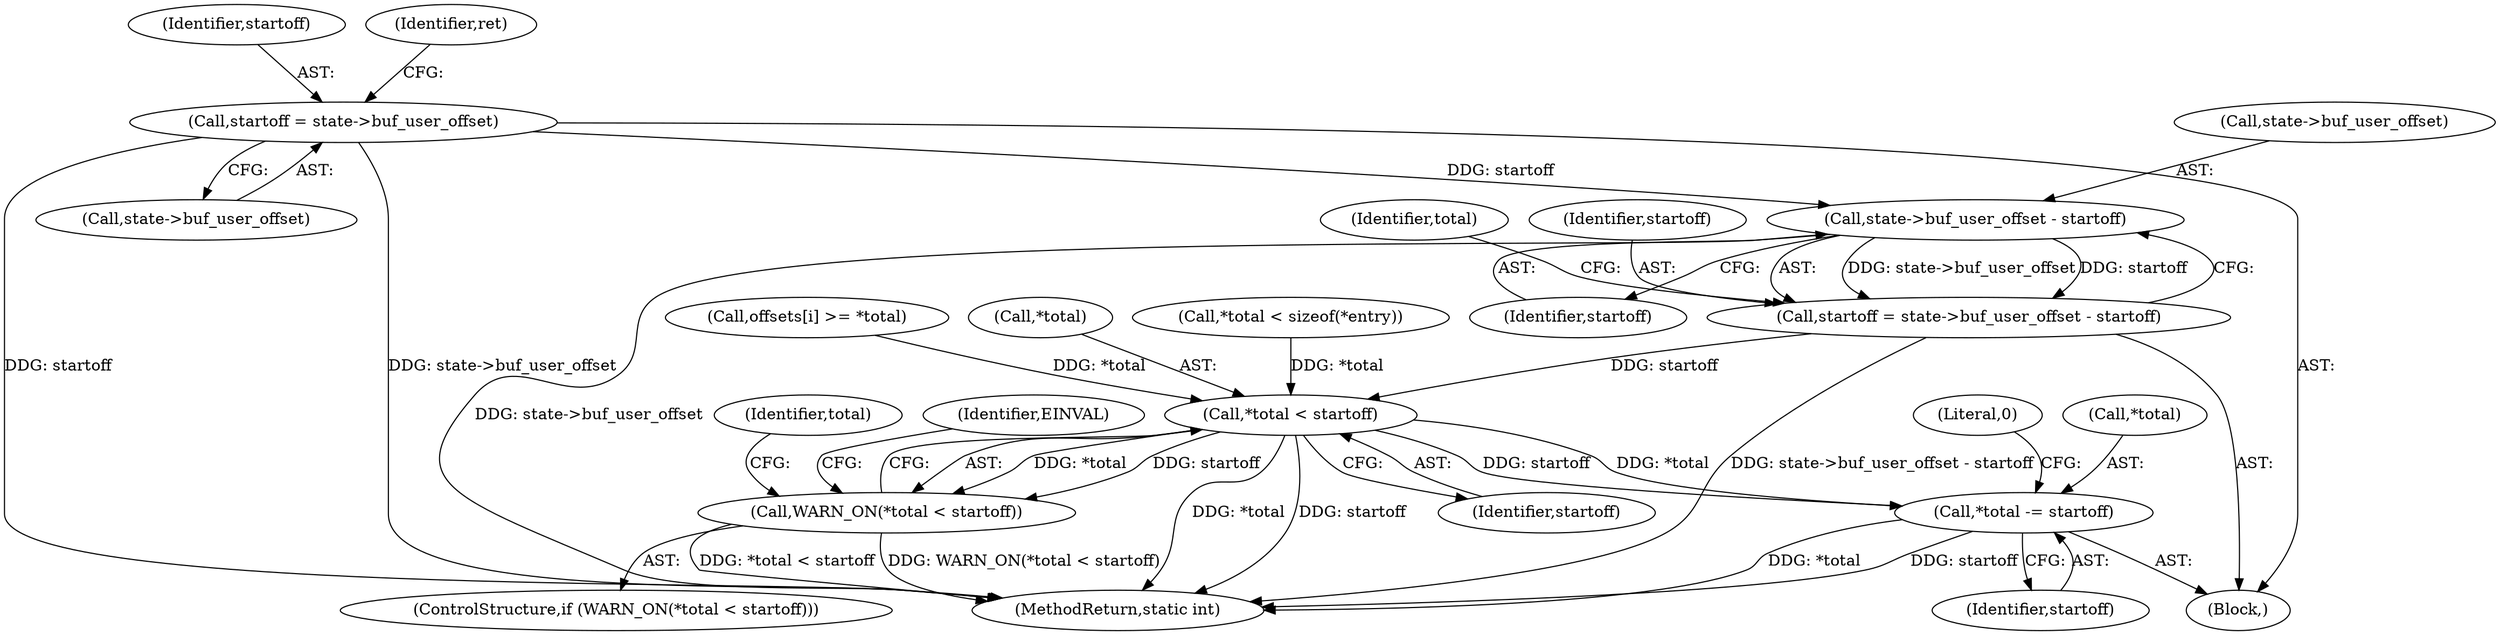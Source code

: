 digraph "0_linux_b71812168571fa55e44cdd0254471331b9c4c4c6_0@pointer" {
"1000168" [label="(Call,startoff = state->buf_user_offset)"];
"1000406" [label="(Call,state->buf_user_offset - startoff)"];
"1000404" [label="(Call,startoff = state->buf_user_offset - startoff)"];
"1000413" [label="(Call,*total < startoff)"];
"1000412" [label="(Call,WARN_ON(*total < startoff))"];
"1000420" [label="(Call,*total -= startoff)"];
"1000425" [label="(Literal,0)"];
"1000414" [label="(Call,*total)"];
"1000413" [label="(Call,*total < startoff)"];
"1000411" [label="(ControlStructure,if (WARN_ON(*total < startoff)))"];
"1000415" [label="(Identifier,total)"];
"1000168" [label="(Call,startoff = state->buf_user_offset)"];
"1000412" [label="(Call,WARN_ON(*total < startoff))"];
"1000169" [label="(Identifier,startoff)"];
"1000175" [label="(Identifier,ret)"];
"1000423" [label="(Identifier,startoff)"];
"1000407" [label="(Call,state->buf_user_offset)"];
"1000404" [label="(Call,startoff = state->buf_user_offset - startoff)"];
"1000420" [label="(Call,*total -= startoff)"];
"1000419" [label="(Identifier,EINVAL)"];
"1000410" [label="(Identifier,startoff)"];
"1000421" [label="(Call,*total)"];
"1000109" [label="(Block,)"];
"1000426" [label="(MethodReturn,static int)"];
"1000406" [label="(Call,state->buf_user_offset - startoff)"];
"1000405" [label="(Identifier,startoff)"];
"1000152" [label="(Call,*total < sizeof(*entry))"];
"1000257" [label="(Call,offsets[i] >= *total)"];
"1000170" [label="(Call,state->buf_user_offset)"];
"1000416" [label="(Identifier,startoff)"];
"1000422" [label="(Identifier,total)"];
"1000168" -> "1000109"  [label="AST: "];
"1000168" -> "1000170"  [label="CFG: "];
"1000169" -> "1000168"  [label="AST: "];
"1000170" -> "1000168"  [label="AST: "];
"1000175" -> "1000168"  [label="CFG: "];
"1000168" -> "1000426"  [label="DDG: startoff"];
"1000168" -> "1000426"  [label="DDG: state->buf_user_offset"];
"1000168" -> "1000406"  [label="DDG: startoff"];
"1000406" -> "1000404"  [label="AST: "];
"1000406" -> "1000410"  [label="CFG: "];
"1000407" -> "1000406"  [label="AST: "];
"1000410" -> "1000406"  [label="AST: "];
"1000404" -> "1000406"  [label="CFG: "];
"1000406" -> "1000426"  [label="DDG: state->buf_user_offset"];
"1000406" -> "1000404"  [label="DDG: state->buf_user_offset"];
"1000406" -> "1000404"  [label="DDG: startoff"];
"1000404" -> "1000109"  [label="AST: "];
"1000405" -> "1000404"  [label="AST: "];
"1000415" -> "1000404"  [label="CFG: "];
"1000404" -> "1000426"  [label="DDG: state->buf_user_offset - startoff"];
"1000404" -> "1000413"  [label="DDG: startoff"];
"1000413" -> "1000412"  [label="AST: "];
"1000413" -> "1000416"  [label="CFG: "];
"1000414" -> "1000413"  [label="AST: "];
"1000416" -> "1000413"  [label="AST: "];
"1000412" -> "1000413"  [label="CFG: "];
"1000413" -> "1000426"  [label="DDG: *total"];
"1000413" -> "1000426"  [label="DDG: startoff"];
"1000413" -> "1000412"  [label="DDG: *total"];
"1000413" -> "1000412"  [label="DDG: startoff"];
"1000152" -> "1000413"  [label="DDG: *total"];
"1000257" -> "1000413"  [label="DDG: *total"];
"1000413" -> "1000420"  [label="DDG: startoff"];
"1000413" -> "1000420"  [label="DDG: *total"];
"1000412" -> "1000411"  [label="AST: "];
"1000419" -> "1000412"  [label="CFG: "];
"1000422" -> "1000412"  [label="CFG: "];
"1000412" -> "1000426"  [label="DDG: WARN_ON(*total < startoff)"];
"1000412" -> "1000426"  [label="DDG: *total < startoff"];
"1000420" -> "1000109"  [label="AST: "];
"1000420" -> "1000423"  [label="CFG: "];
"1000421" -> "1000420"  [label="AST: "];
"1000423" -> "1000420"  [label="AST: "];
"1000425" -> "1000420"  [label="CFG: "];
"1000420" -> "1000426"  [label="DDG: startoff"];
"1000420" -> "1000426"  [label="DDG: *total"];
}

